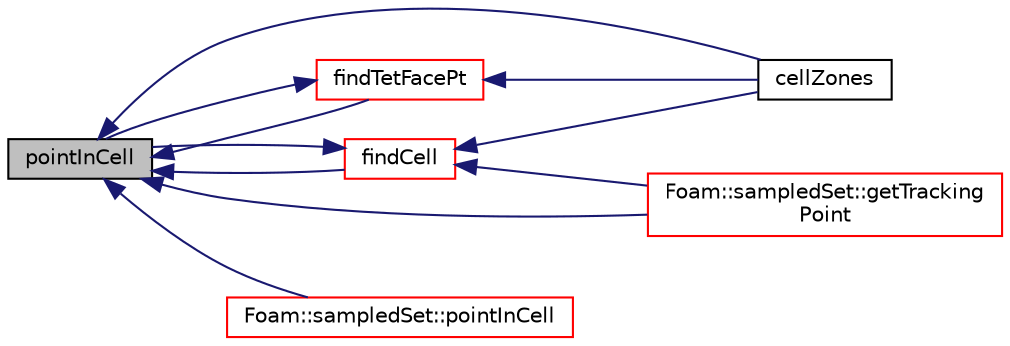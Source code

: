 digraph "pointInCell"
{
  bgcolor="transparent";
  edge [fontname="Helvetica",fontsize="10",labelfontname="Helvetica",labelfontsize="10"];
  node [fontname="Helvetica",fontsize="10",shape=record];
  rankdir="LR";
  Node1 [label="pointInCell",height=0.2,width=0.4,color="black", fillcolor="grey75", style="filled", fontcolor="black"];
  Node1 -> Node2 [dir="back",color="midnightblue",fontsize="10",style="solid",fontname="Helvetica"];
  Node2 [label="cellZones",height=0.2,width=0.4,color="black",URL="$a01954.html#a981f3e92ff079e144ef55a4fcb32dfd2",tooltip="Return non-const access to the cellZones. "];
  Node1 -> Node3 [dir="back",color="midnightblue",fontsize="10",style="solid",fontname="Helvetica"];
  Node3 [label="findCell",height=0.2,width=0.4,color="red",URL="$a01954.html#a647086624d55a7c95a57306f1c389af5",tooltip="Find cell enclosing this location and return index. "];
  Node3 -> Node1 [dir="back",color="midnightblue",fontsize="10",style="solid",fontname="Helvetica"];
  Node3 -> Node2 [dir="back",color="midnightblue",fontsize="10",style="solid",fontname="Helvetica"];
  Node3 -> Node4 [dir="back",color="midnightblue",fontsize="10",style="solid",fontname="Helvetica"];
  Node4 [label="Foam::sampledSet::getTracking\lPoint",height=0.2,width=0.4,color="red",URL="$a02292.html#ac88fdf702ca17f9583dd334cc560847d",tooltip="Calculates start of tracking given samplePt and first boundary. "];
  Node1 -> Node5 [dir="back",color="midnightblue",fontsize="10",style="solid",fontname="Helvetica"];
  Node5 [label="findTetFacePt",height=0.2,width=0.4,color="red",URL="$a01954.html#a2f2f2494c6c699d699be837904b28ee6",tooltip="Find the tetFacei and tetPti for point p in celli. "];
  Node5 -> Node2 [dir="back",color="midnightblue",fontsize="10",style="solid",fontname="Helvetica"];
  Node5 -> Node1 [dir="back",color="midnightblue",fontsize="10",style="solid",fontname="Helvetica"];
  Node1 -> Node4 [dir="back",color="midnightblue",fontsize="10",style="solid",fontname="Helvetica"];
  Node1 -> Node6 [dir="back",color="midnightblue",fontsize="10",style="solid",fontname="Helvetica"];
  Node6 [label="Foam::sampledSet::pointInCell",height=0.2,width=0.4,color="red",URL="$a02292.html#a043259c01b2acdfc3127a62a320b6619",tooltip="Return the cell in which the point on the sample line. "];
}

